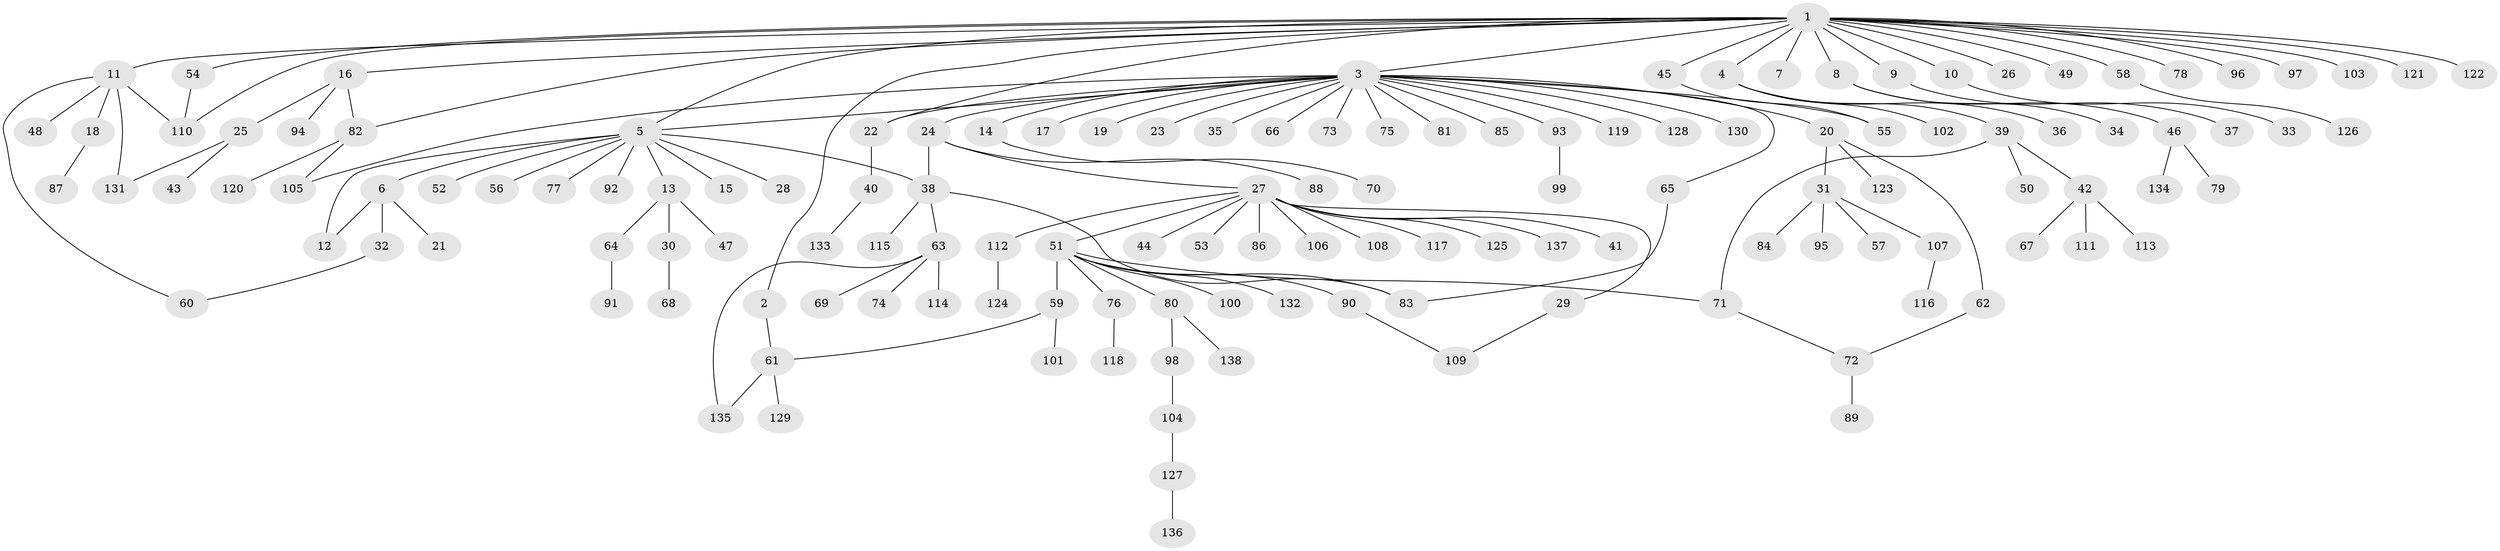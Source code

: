 // coarse degree distribution, {1: 0.8840579710144928, 3: 0.028985507246376812, 2: 0.028985507246376812, 6: 0.014492753623188406, 5: 0.014492753623188406, 36: 0.014492753623188406, 22: 0.014492753623188406}
// Generated by graph-tools (version 1.1) at 2025/51/03/04/25 21:51:45]
// undirected, 138 vertices, 155 edges
graph export_dot {
graph [start="1"]
  node [color=gray90,style=filled];
  1;
  2;
  3;
  4;
  5;
  6;
  7;
  8;
  9;
  10;
  11;
  12;
  13;
  14;
  15;
  16;
  17;
  18;
  19;
  20;
  21;
  22;
  23;
  24;
  25;
  26;
  27;
  28;
  29;
  30;
  31;
  32;
  33;
  34;
  35;
  36;
  37;
  38;
  39;
  40;
  41;
  42;
  43;
  44;
  45;
  46;
  47;
  48;
  49;
  50;
  51;
  52;
  53;
  54;
  55;
  56;
  57;
  58;
  59;
  60;
  61;
  62;
  63;
  64;
  65;
  66;
  67;
  68;
  69;
  70;
  71;
  72;
  73;
  74;
  75;
  76;
  77;
  78;
  79;
  80;
  81;
  82;
  83;
  84;
  85;
  86;
  87;
  88;
  89;
  90;
  91;
  92;
  93;
  94;
  95;
  96;
  97;
  98;
  99;
  100;
  101;
  102;
  103;
  104;
  105;
  106;
  107;
  108;
  109;
  110;
  111;
  112;
  113;
  114;
  115;
  116;
  117;
  118;
  119;
  120;
  121;
  122;
  123;
  124;
  125;
  126;
  127;
  128;
  129;
  130;
  131;
  132;
  133;
  134;
  135;
  136;
  137;
  138;
  1 -- 2;
  1 -- 3;
  1 -- 4;
  1 -- 5;
  1 -- 7;
  1 -- 8;
  1 -- 9;
  1 -- 10;
  1 -- 11;
  1 -- 16;
  1 -- 22;
  1 -- 26;
  1 -- 45;
  1 -- 49;
  1 -- 54;
  1 -- 58;
  1 -- 78;
  1 -- 82;
  1 -- 96;
  1 -- 97;
  1 -- 103;
  1 -- 110;
  1 -- 121;
  1 -- 122;
  2 -- 61;
  3 -- 5;
  3 -- 14;
  3 -- 17;
  3 -- 19;
  3 -- 20;
  3 -- 22;
  3 -- 23;
  3 -- 24;
  3 -- 35;
  3 -- 55;
  3 -- 65;
  3 -- 66;
  3 -- 73;
  3 -- 75;
  3 -- 81;
  3 -- 85;
  3 -- 93;
  3 -- 105;
  3 -- 119;
  3 -- 128;
  3 -- 130;
  4 -- 36;
  4 -- 39;
  4 -- 102;
  5 -- 6;
  5 -- 12;
  5 -- 13;
  5 -- 15;
  5 -- 28;
  5 -- 38;
  5 -- 52;
  5 -- 56;
  5 -- 77;
  5 -- 92;
  6 -- 12;
  6 -- 21;
  6 -- 32;
  8 -- 34;
  8 -- 46;
  9 -- 37;
  10 -- 33;
  11 -- 18;
  11 -- 48;
  11 -- 60;
  11 -- 110;
  11 -- 131;
  13 -- 30;
  13 -- 47;
  13 -- 64;
  14 -- 70;
  16 -- 25;
  16 -- 82;
  16 -- 94;
  18 -- 87;
  20 -- 31;
  20 -- 62;
  20 -- 123;
  22 -- 40;
  24 -- 27;
  24 -- 38;
  24 -- 88;
  25 -- 43;
  25 -- 131;
  27 -- 29;
  27 -- 41;
  27 -- 44;
  27 -- 51;
  27 -- 53;
  27 -- 86;
  27 -- 106;
  27 -- 108;
  27 -- 112;
  27 -- 117;
  27 -- 125;
  27 -- 137;
  29 -- 109;
  30 -- 68;
  31 -- 57;
  31 -- 84;
  31 -- 95;
  31 -- 107;
  32 -- 60;
  38 -- 63;
  38 -- 83;
  38 -- 115;
  39 -- 42;
  39 -- 50;
  39 -- 71;
  40 -- 133;
  42 -- 67;
  42 -- 111;
  42 -- 113;
  45 -- 55;
  46 -- 79;
  46 -- 134;
  51 -- 59;
  51 -- 71;
  51 -- 76;
  51 -- 80;
  51 -- 83;
  51 -- 90;
  51 -- 100;
  51 -- 132;
  54 -- 110;
  58 -- 126;
  59 -- 61;
  59 -- 101;
  61 -- 129;
  61 -- 135;
  62 -- 72;
  63 -- 69;
  63 -- 74;
  63 -- 114;
  63 -- 135;
  64 -- 91;
  65 -- 83;
  71 -- 72;
  72 -- 89;
  76 -- 118;
  80 -- 98;
  80 -- 138;
  82 -- 105;
  82 -- 120;
  90 -- 109;
  93 -- 99;
  98 -- 104;
  104 -- 127;
  107 -- 116;
  112 -- 124;
  127 -- 136;
}
